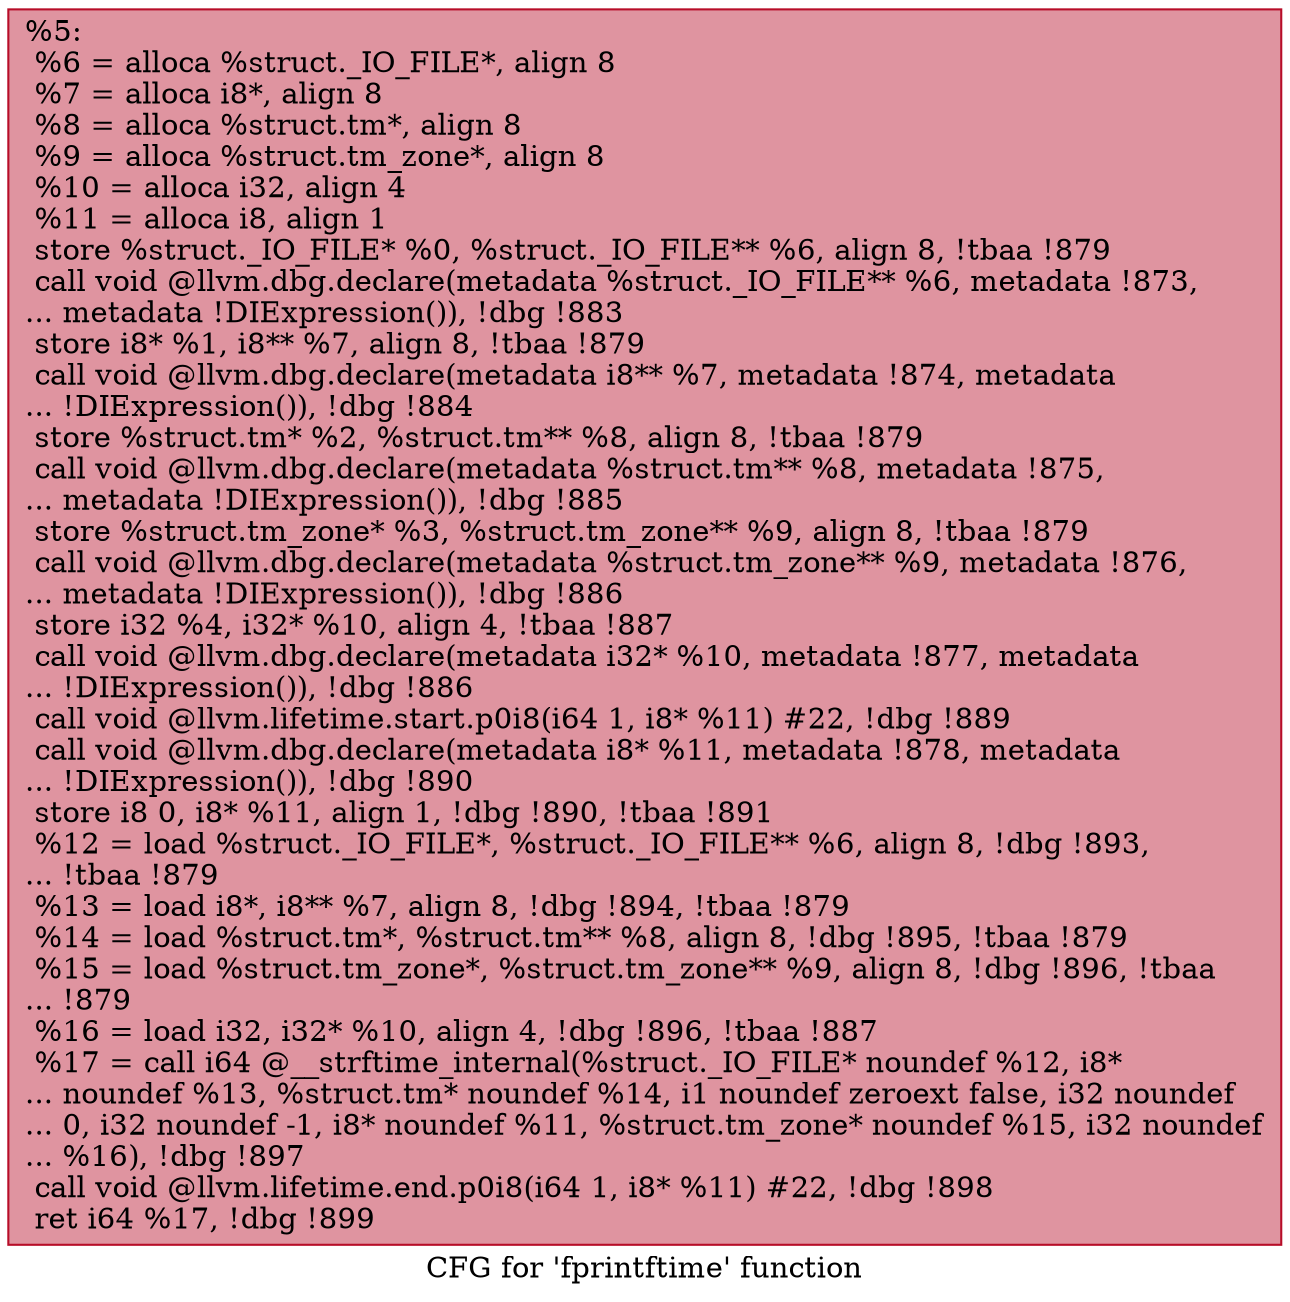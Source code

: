 digraph "CFG for 'fprintftime' function" {
	label="CFG for 'fprintftime' function";

	Node0x2518600 [shape=record,color="#b70d28ff", style=filled, fillcolor="#b70d2870",label="{%5:\l  %6 = alloca %struct._IO_FILE*, align 8\l  %7 = alloca i8*, align 8\l  %8 = alloca %struct.tm*, align 8\l  %9 = alloca %struct.tm_zone*, align 8\l  %10 = alloca i32, align 4\l  %11 = alloca i8, align 1\l  store %struct._IO_FILE* %0, %struct._IO_FILE** %6, align 8, !tbaa !879\l  call void @llvm.dbg.declare(metadata %struct._IO_FILE** %6, metadata !873,\l... metadata !DIExpression()), !dbg !883\l  store i8* %1, i8** %7, align 8, !tbaa !879\l  call void @llvm.dbg.declare(metadata i8** %7, metadata !874, metadata\l... !DIExpression()), !dbg !884\l  store %struct.tm* %2, %struct.tm** %8, align 8, !tbaa !879\l  call void @llvm.dbg.declare(metadata %struct.tm** %8, metadata !875,\l... metadata !DIExpression()), !dbg !885\l  store %struct.tm_zone* %3, %struct.tm_zone** %9, align 8, !tbaa !879\l  call void @llvm.dbg.declare(metadata %struct.tm_zone** %9, metadata !876,\l... metadata !DIExpression()), !dbg !886\l  store i32 %4, i32* %10, align 4, !tbaa !887\l  call void @llvm.dbg.declare(metadata i32* %10, metadata !877, metadata\l... !DIExpression()), !dbg !886\l  call void @llvm.lifetime.start.p0i8(i64 1, i8* %11) #22, !dbg !889\l  call void @llvm.dbg.declare(metadata i8* %11, metadata !878, metadata\l... !DIExpression()), !dbg !890\l  store i8 0, i8* %11, align 1, !dbg !890, !tbaa !891\l  %12 = load %struct._IO_FILE*, %struct._IO_FILE** %6, align 8, !dbg !893,\l... !tbaa !879\l  %13 = load i8*, i8** %7, align 8, !dbg !894, !tbaa !879\l  %14 = load %struct.tm*, %struct.tm** %8, align 8, !dbg !895, !tbaa !879\l  %15 = load %struct.tm_zone*, %struct.tm_zone** %9, align 8, !dbg !896, !tbaa\l... !879\l  %16 = load i32, i32* %10, align 4, !dbg !896, !tbaa !887\l  %17 = call i64 @__strftime_internal(%struct._IO_FILE* noundef %12, i8*\l... noundef %13, %struct.tm* noundef %14, i1 noundef zeroext false, i32 noundef\l... 0, i32 noundef -1, i8* noundef %11, %struct.tm_zone* noundef %15, i32 noundef\l... %16), !dbg !897\l  call void @llvm.lifetime.end.p0i8(i64 1, i8* %11) #22, !dbg !898\l  ret i64 %17, !dbg !899\l}"];
}

